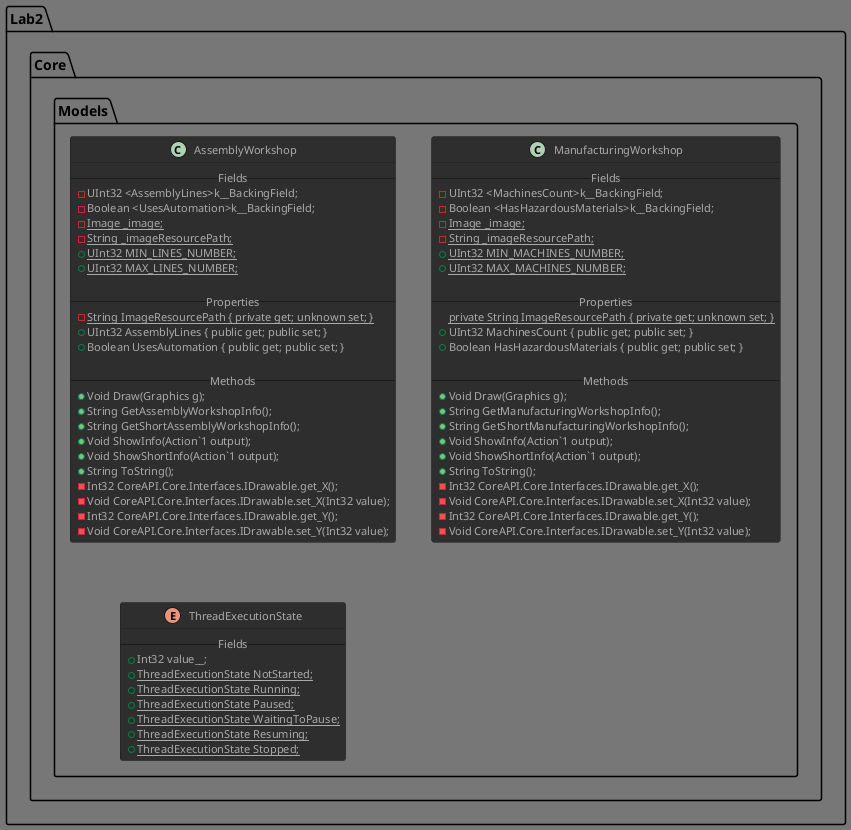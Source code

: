 @startuml Models

!theme reddress-darkblue

'CLASSES

class Lab2.Core.Models.AssemblyWorkshop
{
    -- Fields --
    - UInt32 <AssemblyLines>k__BackingField;
    - Boolean <UsesAutomation>k__BackingField;
    - {static} Image _image;
    - {static} String _imageResourcePath;
    + {static} UInt32 MIN_LINES_NUMBER;
    + {static} UInt32 MAX_LINES_NUMBER;

    -- Properties --
    - {static} String ImageResourcePath { private get; unknown set; }
    + UInt32 AssemblyLines { public get; public set; }
    + Boolean UsesAutomation { public get; public set; }

    -- Methods --
    + Void Draw(Graphics g);
    + String GetAssemblyWorkshopInfo();
    + String GetShortAssemblyWorkshopInfo();
    + Void ShowInfo(Action`1 output);
    + Void ShowShortInfo(Action`1 output);
    + String ToString();
    - Int32 CoreAPI.Core.Interfaces.IDrawable.get_X();
    - Void CoreAPI.Core.Interfaces.IDrawable.set_X(Int32 value);
    - Int32 CoreAPI.Core.Interfaces.IDrawable.get_Y();
    - Void CoreAPI.Core.Interfaces.IDrawable.set_Y(Int32 value);
}

class Lab2.Core.Models.ManufacturingWorkshop
{
    -- Fields --
    - UInt32 <MachinesCount>k__BackingField;
    - Boolean <HasHazardousMaterials>k__BackingField;
    - {static} Image _image;
    - {static} String _imageResourcePath;
    + {static} UInt32 MIN_MACHINES_NUMBER;
    + {static} UInt32 MAX_MACHINES_NUMBER;

    -- Properties --
    private {static} String ImageResourcePath { private get; unknown set; }
    + UInt32 MachinesCount { public get; public set; }
    + Boolean HasHazardousMaterials { public get; public set; }

    -- Methods --
    + Void Draw(Graphics g);
    + String GetManufacturingWorkshopInfo();
    + String GetShortManufacturingWorkshopInfo();
    + Void ShowInfo(Action`1 output);
    + Void ShowShortInfo(Action`1 output);
    + String ToString();
    - Int32 CoreAPI.Core.Interfaces.IDrawable.get_X();
    - Void CoreAPI.Core.Interfaces.IDrawable.set_X(Int32 value);
    - Int32 CoreAPI.Core.Interfaces.IDrawable.get_Y();
    - Void CoreAPI.Core.Interfaces.IDrawable.set_Y(Int32 value);
}

enum Lab2.Core.Models.ThreadExecutionState
{
    -- Fields --
    + Int32 value__;
    + {static} ThreadExecutionState NotStarted;
    + {static} ThreadExecutionState Running;
    + {static} ThreadExecutionState Paused;
    + {static} ThreadExecutionState WaitingToPause;
    + {static} ThreadExecutionState Resuming;
    + {static} ThreadExecutionState Stopped;
}

'CLASSES DEPENDECIES

@enduml